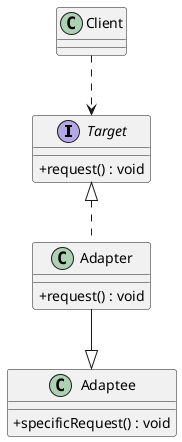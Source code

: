 @startuml
skinparam classAttributeIconSize 0
Interface Target{
 + request() : void
}
Class Adapter{
 +  request() : void
}
Class Adaptee{
   + specificRequest() : void
}

Target <|.. Adapter
Adapter --|> Adaptee
Client ..> Target

@enduml